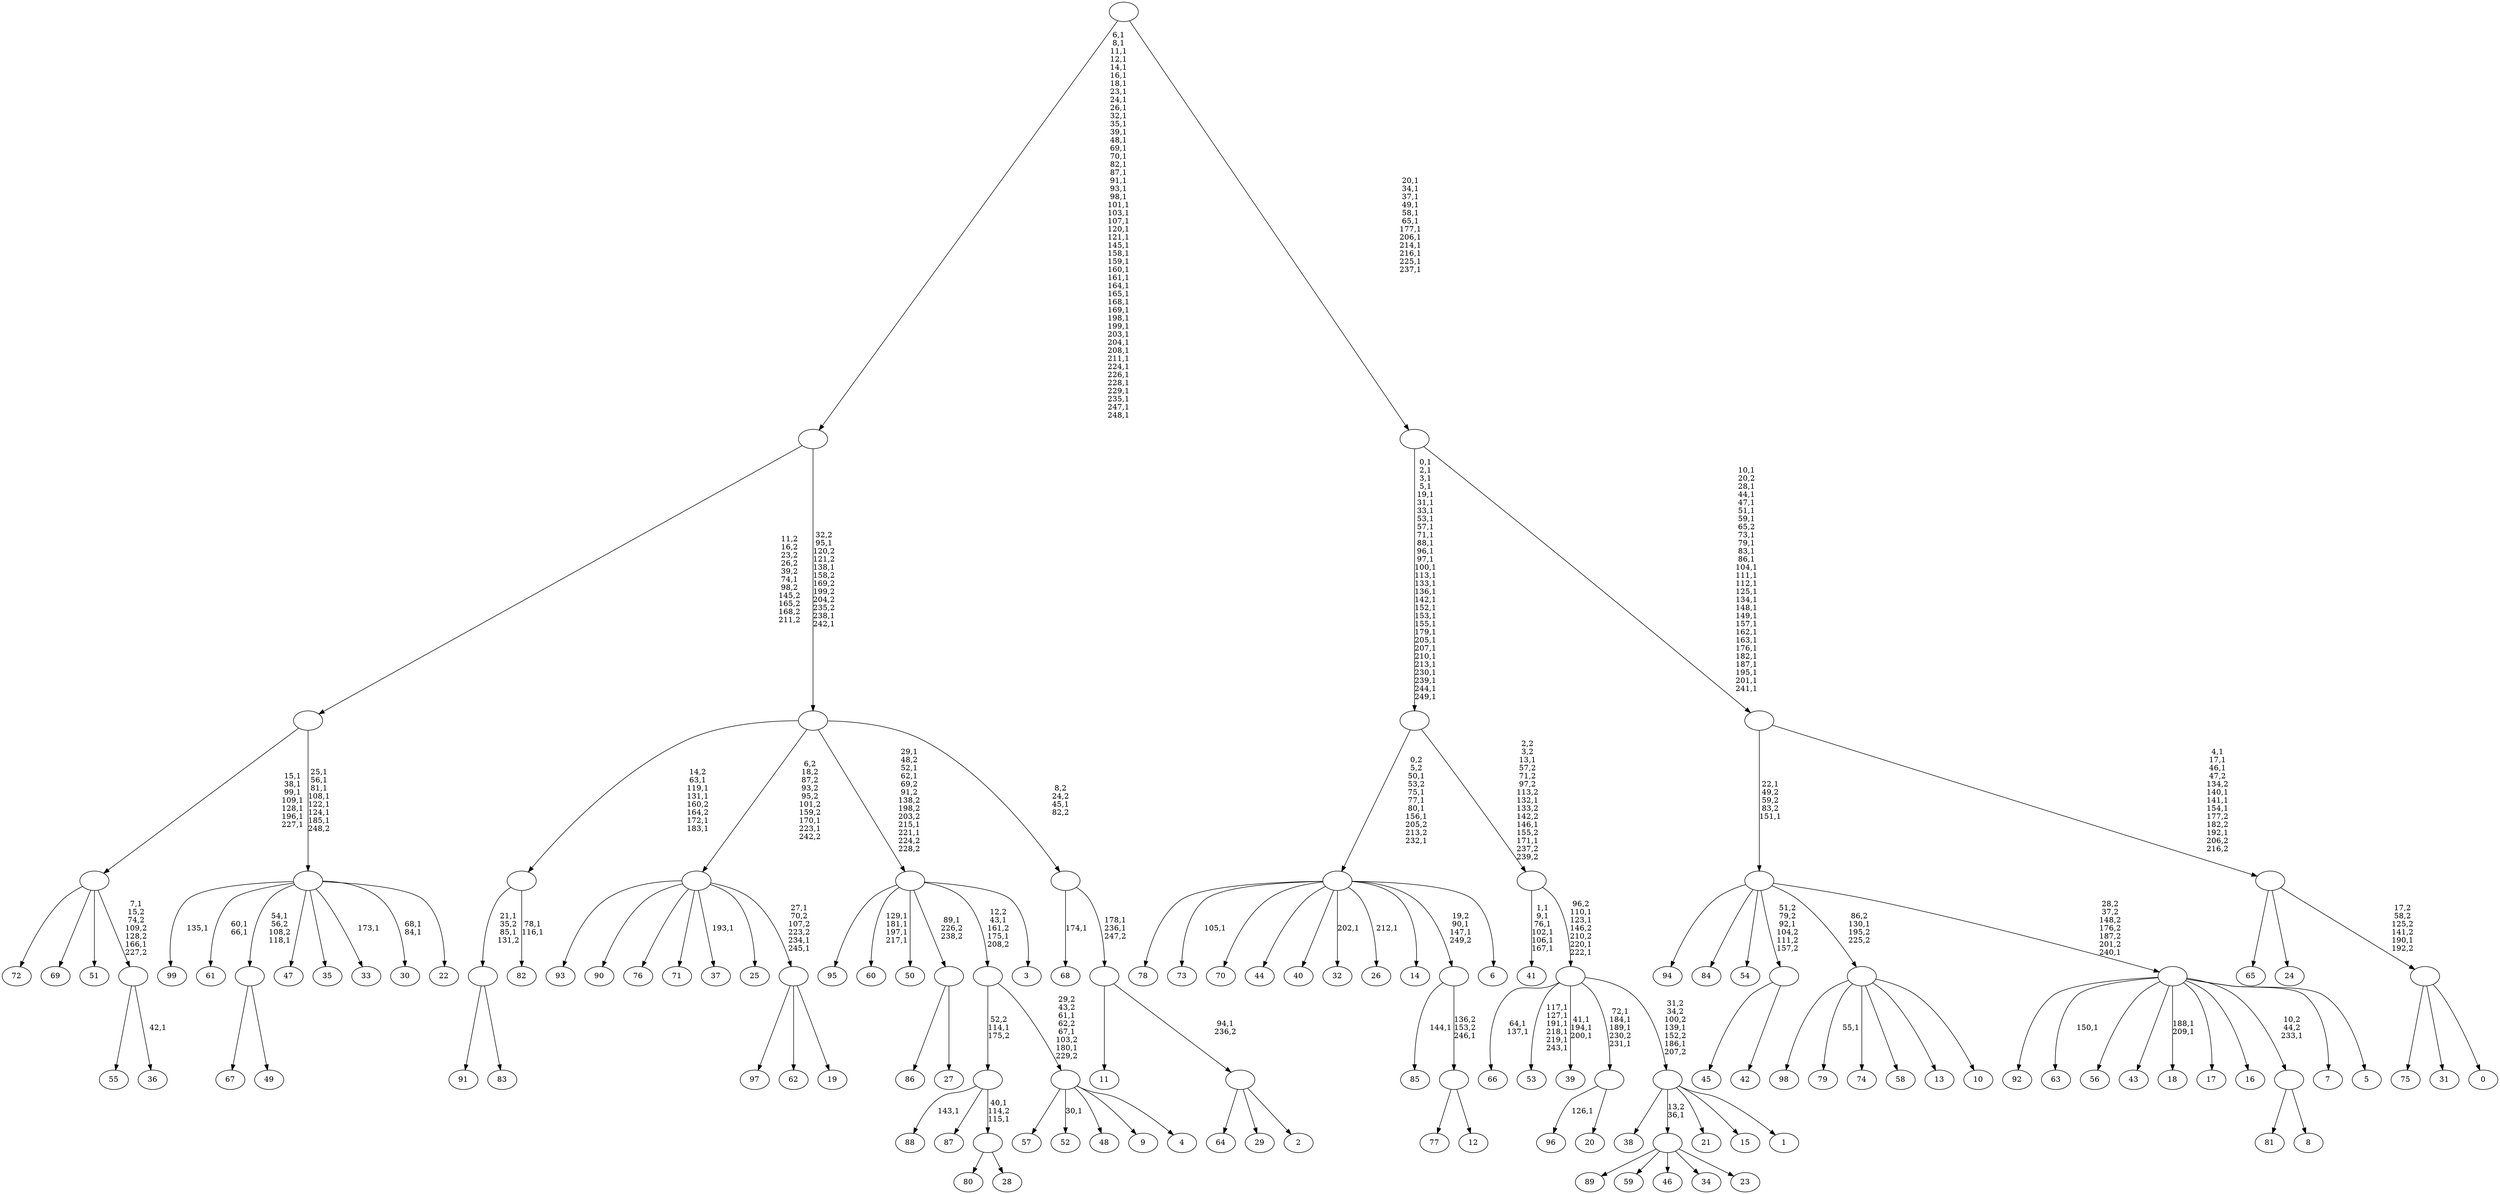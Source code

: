 digraph T {
	350 [label="99"]
	348 [label="98"]
	347 [label="97"]
	346 [label="96"]
	344 [label="95"]
	343 [label="94"]
	342 [label="93"]
	341 [label="92"]
	340 [label="91"]
	339 [label="90"]
	338 [label="89"]
	337 [label="88"]
	335 [label="87"]
	334 [label="86"]
	333 [label="85"]
	331 [label="84"]
	330 [label="83"]
	329 [label=""]
	327 [label="82"]
	324 [label=""]
	319 [label="81"]
	318 [label="80"]
	317 [label="79"]
	315 [label="78"]
	314 [label="77"]
	313 [label="76"]
	312 [label="75"]
	311 [label="74"]
	310 [label="73"]
	308 [label="72"]
	307 [label="71"]
	306 [label="70"]
	305 [label="69"]
	304 [label="68"]
	302 [label="67"]
	301 [label="66"]
	298 [label="65"]
	297 [label="64"]
	296 [label="63"]
	294 [label="62"]
	293 [label="61"]
	290 [label="60"]
	285 [label="59"]
	284 [label="58"]
	283 [label="57"]
	282 [label="56"]
	281 [label="55"]
	280 [label="54"]
	279 [label="53"]
	272 [label="52"]
	270 [label="51"]
	269 [label="50"]
	268 [label="49"]
	267 [label=""]
	265 [label="48"]
	264 [label="47"]
	263 [label="46"]
	262 [label="45"]
	261 [label="44"]
	260 [label="43"]
	259 [label="42"]
	258 [label=""]
	257 [label="41"]
	250 [label="40"]
	249 [label="39"]
	245 [label="38"]
	244 [label="37"]
	242 [label="36"]
	240 [label=""]
	238 [label=""]
	231 [label="35"]
	230 [label="34"]
	229 [label="33"]
	227 [label="32"]
	225 [label="31"]
	224 [label="30"]
	221 [label="29"]
	220 [label="28"]
	219 [label=""]
	217 [label=""]
	216 [label="27"]
	215 [label=""]
	214 [label="26"]
	212 [label="25"]
	211 [label="24"]
	210 [label="23"]
	209 [label=""]
	208 [label="22"]
	207 [label=""]
	200 [label=""]
	199 [label="21"]
	198 [label="20"]
	197 [label=""]
	193 [label="19"]
	192 [label=""]
	189 [label=""]
	187 [label="18"]
	184 [label="17"]
	183 [label="16"]
	182 [label="15"]
	181 [label="14"]
	180 [label="13"]
	179 [label="12"]
	178 [label=""]
	177 [label=""]
	175 [label="11"]
	174 [label="10"]
	173 [label=""]
	172 [label="9"]
	171 [label="8"]
	170 [label=""]
	169 [label="7"]
	168 [label="6"]
	167 [label=""]
	161 [label="5"]
	160 [label=""]
	159 [label=""]
	157 [label="4"]
	156 [label=""]
	153 [label=""]
	151 [label="3"]
	150 [label=""]
	145 [label="2"]
	144 [label=""]
	143 [label=""]
	141 [label=""]
	140 [label=""]
	136 [label=""]
	88 [label="1"]
	87 [label=""]
	85 [label=""]
	81 [label=""]
	77 [label=""]
	47 [label="0"]
	46 [label=""]
	45 [label=""]
	38 [label=""]
	12 [label=""]
	0 [label=""]
	329 -> 340 [label=""]
	329 -> 330 [label=""]
	324 -> 327 [label="78,1\n116,1"]
	324 -> 329 [label="21,1\n35,2\n85,1\n131,2"]
	267 -> 302 [label=""]
	267 -> 268 [label=""]
	258 -> 262 [label=""]
	258 -> 259 [label=""]
	240 -> 242 [label="42,1"]
	240 -> 281 [label=""]
	238 -> 240 [label="7,1\n15,2\n74,2\n109,2\n128,2\n166,1\n227,2"]
	238 -> 308 [label=""]
	238 -> 305 [label=""]
	238 -> 270 [label=""]
	219 -> 318 [label=""]
	219 -> 220 [label=""]
	217 -> 219 [label="40,1\n114,2\n115,1"]
	217 -> 337 [label="143,1"]
	217 -> 335 [label=""]
	215 -> 334 [label=""]
	215 -> 216 [label=""]
	209 -> 338 [label=""]
	209 -> 285 [label=""]
	209 -> 263 [label=""]
	209 -> 230 [label=""]
	209 -> 210 [label=""]
	207 -> 224 [label="68,1\n84,1"]
	207 -> 229 [label="173,1"]
	207 -> 267 [label="54,1\n56,2\n108,2\n118,1"]
	207 -> 293 [label="60,1\n66,1"]
	207 -> 350 [label="135,1"]
	207 -> 264 [label=""]
	207 -> 231 [label=""]
	207 -> 208 [label=""]
	200 -> 207 [label="25,1\n56,1\n81,1\n108,1\n122,1\n124,1\n185,1\n248,2"]
	200 -> 238 [label="15,1\n38,1\n99,1\n109,1\n128,1\n196,1\n227,1"]
	197 -> 346 [label="126,1"]
	197 -> 198 [label=""]
	192 -> 347 [label=""]
	192 -> 294 [label=""]
	192 -> 193 [label=""]
	189 -> 192 [label="27,1\n70,2\n107,2\n223,2\n234,1\n245,1"]
	189 -> 244 [label="193,1"]
	189 -> 342 [label=""]
	189 -> 339 [label=""]
	189 -> 313 [label=""]
	189 -> 307 [label=""]
	189 -> 212 [label=""]
	178 -> 314 [label=""]
	178 -> 179 [label=""]
	177 -> 333 [label="144,1"]
	177 -> 178 [label="136,2\n153,2\n246,1"]
	173 -> 317 [label="55,1"]
	173 -> 348 [label=""]
	173 -> 311 [label=""]
	173 -> 284 [label=""]
	173 -> 180 [label=""]
	173 -> 174 [label=""]
	170 -> 319 [label=""]
	170 -> 171 [label=""]
	167 -> 177 [label="19,2\n90,1\n147,1\n249,2"]
	167 -> 214 [label="212,1"]
	167 -> 227 [label="202,1"]
	167 -> 310 [label="105,1"]
	167 -> 315 [label=""]
	167 -> 306 [label=""]
	167 -> 261 [label=""]
	167 -> 250 [label=""]
	167 -> 181 [label=""]
	167 -> 168 [label=""]
	160 -> 187 [label="188,1\n209,1"]
	160 -> 296 [label="150,1"]
	160 -> 341 [label=""]
	160 -> 282 [label=""]
	160 -> 260 [label=""]
	160 -> 184 [label=""]
	160 -> 183 [label=""]
	160 -> 170 [label="10,2\n44,2\n233,1"]
	160 -> 169 [label=""]
	160 -> 161 [label=""]
	159 -> 343 [label=""]
	159 -> 331 [label=""]
	159 -> 280 [label=""]
	159 -> 258 [label="51,2\n79,2\n92,1\n104,2\n111,2\n157,2"]
	159 -> 173 [label="86,2\n130,1\n195,2\n225,2"]
	159 -> 160 [label="28,2\n37,2\n148,2\n176,2\n187,2\n201,2\n240,1"]
	156 -> 272 [label="30,1"]
	156 -> 283 [label=""]
	156 -> 265 [label=""]
	156 -> 172 [label=""]
	156 -> 157 [label=""]
	153 -> 156 [label="29,2\n43,2\n61,1\n62,2\n67,1\n103,2\n180,1\n229,2"]
	153 -> 217 [label="52,2\n114,1\n175,2"]
	150 -> 153 [label="12,2\n43,1\n161,2\n175,1\n208,2"]
	150 -> 290 [label="129,1\n181,1\n197,1\n217,1"]
	150 -> 344 [label=""]
	150 -> 269 [label=""]
	150 -> 215 [label="89,1\n226,2\n238,2"]
	150 -> 151 [label=""]
	144 -> 297 [label=""]
	144 -> 221 [label=""]
	144 -> 145 [label=""]
	143 -> 175 [label=""]
	143 -> 144 [label="94,1\n236,2"]
	141 -> 143 [label="178,1\n236,1\n247,2"]
	141 -> 304 [label="174,1"]
	140 -> 150 [label="29,1\n48,2\n52,1\n62,1\n69,2\n91,2\n138,2\n198,2\n203,2\n215,1\n221,1\n224,2\n228,2"]
	140 -> 189 [label="6,2\n18,2\n87,2\n93,2\n95,2\n101,2\n159,2\n170,1\n223,1\n242,2"]
	140 -> 324 [label="14,2\n63,1\n119,1\n131,1\n160,2\n164,2\n172,1\n183,1"]
	140 -> 141 [label="8,2\n24,2\n45,1\n82,2"]
	136 -> 140 [label="32,2\n95,1\n120,2\n121,2\n138,1\n158,2\n169,2\n199,2\n204,2\n235,2\n238,1\n242,1"]
	136 -> 200 [label="11,2\n16,2\n23,2\n26,2\n39,2\n74,1\n98,2\n145,2\n165,2\n168,2\n211,2"]
	87 -> 245 [label=""]
	87 -> 209 [label="13,2\n36,1"]
	87 -> 199 [label=""]
	87 -> 182 [label=""]
	87 -> 88 [label=""]
	85 -> 87 [label="31,2\n34,2\n100,2\n139,1\n152,2\n186,1\n207,2"]
	85 -> 197 [label="72,1\n184,1\n189,1\n230,2\n231,1"]
	85 -> 249 [label="41,1\n194,1\n200,1"]
	85 -> 279 [label="117,1\n127,1\n191,1\n218,1\n219,1\n243,1"]
	85 -> 301 [label="64,1\n137,1"]
	81 -> 85 [label="96,2\n110,1\n123,1\n146,2\n210,2\n220,1\n222,1"]
	81 -> 257 [label="1,1\n9,1\n76,1\n102,1\n106,1\n167,1"]
	77 -> 81 [label="2,2\n3,2\n13,1\n57,2\n71,2\n97,2\n113,2\n132,1\n133,2\n142,2\n146,1\n155,2\n171,1\n237,2\n239,2"]
	77 -> 167 [label="0,2\n5,2\n50,1\n53,2\n75,1\n77,1\n80,1\n156,1\n205,2\n213,2\n232,1"]
	46 -> 312 [label=""]
	46 -> 225 [label=""]
	46 -> 47 [label=""]
	45 -> 298 [label=""]
	45 -> 211 [label=""]
	45 -> 46 [label="17,2\n58,2\n125,2\n141,2\n190,1\n192,2"]
	38 -> 45 [label="4,1\n17,1\n46,1\n47,2\n134,2\n140,1\n141,1\n154,1\n177,2\n182,2\n192,1\n206,2\n216,2"]
	38 -> 159 [label="22,1\n49,2\n59,2\n83,2\n151,1"]
	12 -> 38 [label="10,1\n20,2\n28,1\n44,1\n47,1\n51,1\n59,1\n65,2\n73,1\n79,1\n83,1\n86,1\n104,1\n111,1\n112,1\n125,1\n134,1\n148,1\n149,1\n157,1\n162,1\n163,1\n176,1\n182,1\n187,1\n195,1\n201,1\n241,1"]
	12 -> 77 [label="0,1\n2,1\n3,1\n5,1\n19,1\n31,1\n33,1\n53,1\n57,1\n71,1\n88,1\n96,1\n97,1\n100,1\n113,1\n133,1\n136,1\n142,1\n152,1\n153,1\n155,1\n179,1\n205,1\n207,1\n210,1\n213,1\n230,1\n239,1\n244,1\n249,1"]
	0 -> 12 [label="20,1\n34,1\n37,1\n49,1\n58,1\n65,1\n177,1\n206,1\n214,1\n216,1\n225,1\n237,1"]
	0 -> 136 [label="6,1\n8,1\n11,1\n12,1\n14,1\n16,1\n18,1\n23,1\n24,1\n26,1\n32,1\n35,1\n39,1\n48,1\n69,1\n70,1\n82,1\n87,1\n91,1\n93,1\n98,1\n101,1\n103,1\n107,1\n120,1\n121,1\n145,1\n158,1\n159,1\n160,1\n161,1\n164,1\n165,1\n168,1\n169,1\n198,1\n199,1\n203,1\n204,1\n208,1\n211,1\n224,1\n226,1\n228,1\n229,1\n235,1\n247,1\n248,1"]
}
